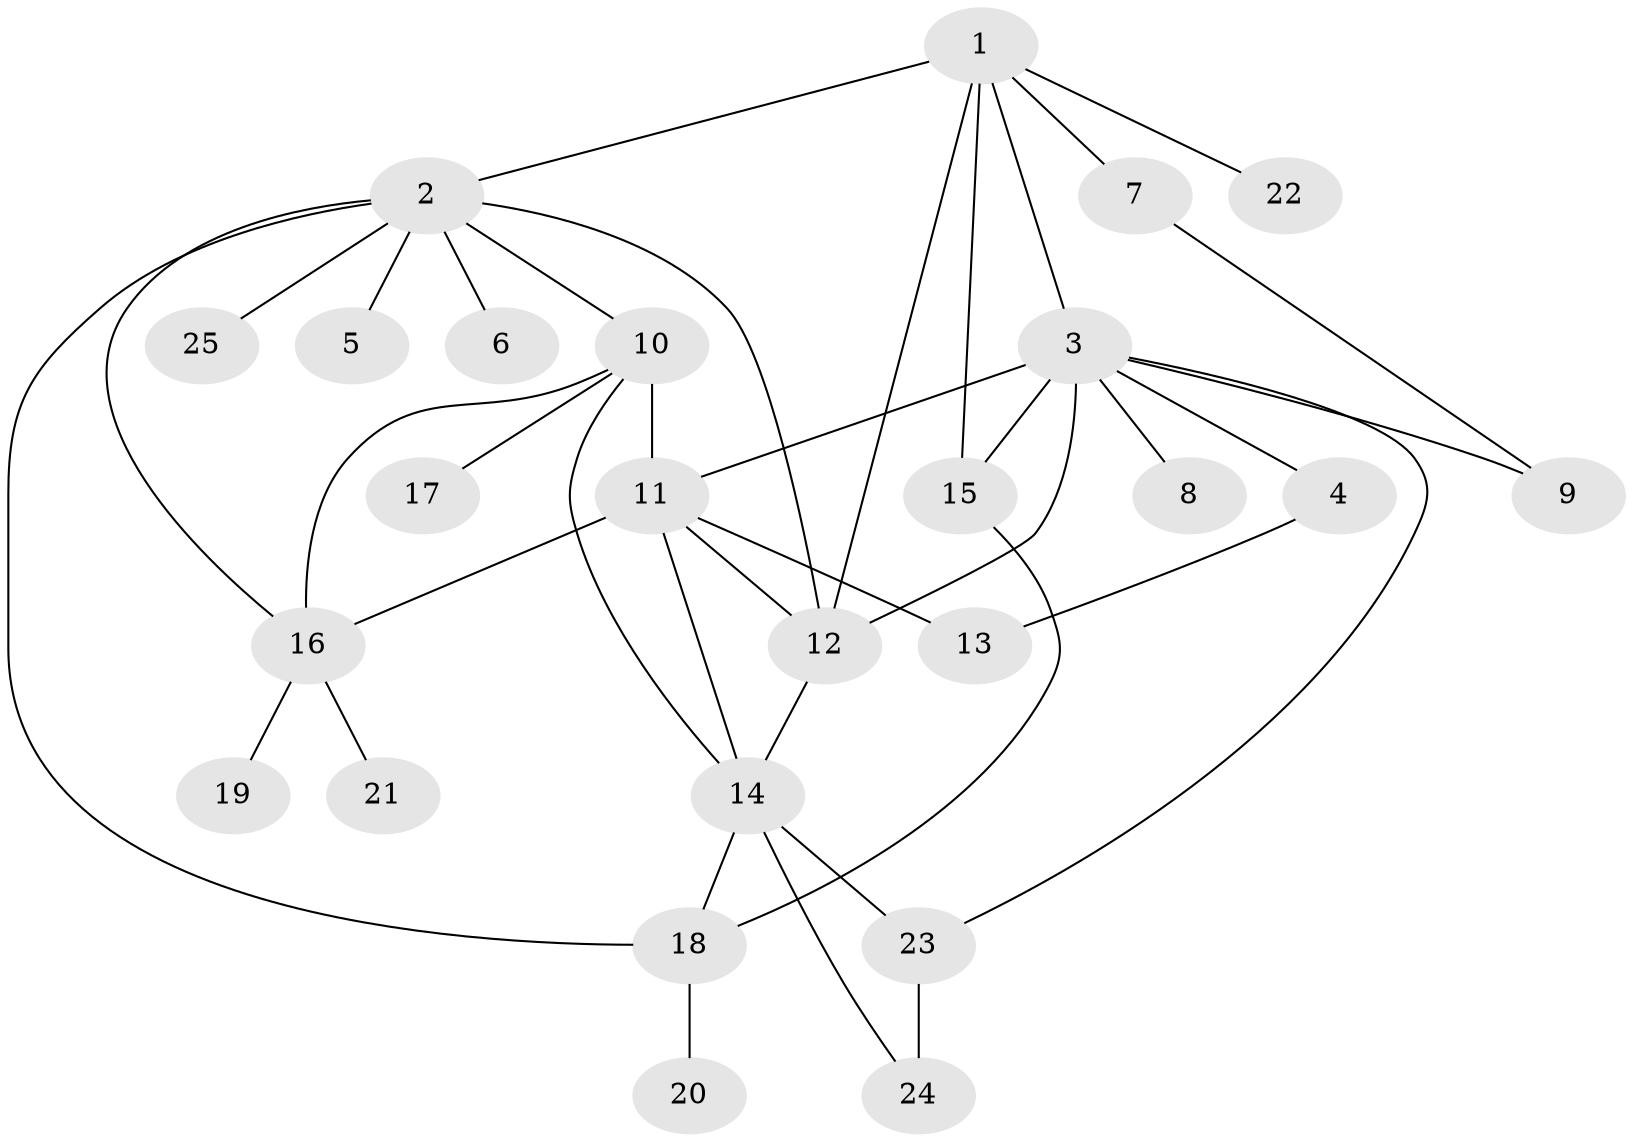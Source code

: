 // original degree distribution, {3: 0.08, 9: 0.04, 4: 0.1, 1: 0.44, 2: 0.2, 6: 0.04, 8: 0.02, 7: 0.04, 5: 0.04}
// Generated by graph-tools (version 1.1) at 2025/35/03/09/25 02:35:23]
// undirected, 25 vertices, 39 edges
graph export_dot {
graph [start="1"]
  node [color=gray90,style=filled];
  1;
  2;
  3;
  4;
  5;
  6;
  7;
  8;
  9;
  10;
  11;
  12;
  13;
  14;
  15;
  16;
  17;
  18;
  19;
  20;
  21;
  22;
  23;
  24;
  25;
  1 -- 2 [weight=1.0];
  1 -- 3 [weight=1.0];
  1 -- 7 [weight=2.0];
  1 -- 12 [weight=2.0];
  1 -- 15 [weight=1.0];
  1 -- 22 [weight=1.0];
  2 -- 5 [weight=1.0];
  2 -- 6 [weight=1.0];
  2 -- 10 [weight=1.0];
  2 -- 12 [weight=1.0];
  2 -- 16 [weight=1.0];
  2 -- 18 [weight=1.0];
  2 -- 25 [weight=1.0];
  3 -- 4 [weight=1.0];
  3 -- 8 [weight=1.0];
  3 -- 9 [weight=1.0];
  3 -- 11 [weight=2.0];
  3 -- 12 [weight=2.0];
  3 -- 15 [weight=1.0];
  3 -- 23 [weight=1.0];
  4 -- 13 [weight=2.0];
  7 -- 9 [weight=1.0];
  10 -- 11 [weight=1.0];
  10 -- 14 [weight=1.0];
  10 -- 16 [weight=1.0];
  10 -- 17 [weight=1.0];
  11 -- 12 [weight=1.0];
  11 -- 13 [weight=1.0];
  11 -- 14 [weight=1.0];
  11 -- 16 [weight=1.0];
  12 -- 14 [weight=1.0];
  14 -- 18 [weight=1.0];
  14 -- 23 [weight=1.0];
  14 -- 24 [weight=1.0];
  15 -- 18 [weight=1.0];
  16 -- 19 [weight=1.0];
  16 -- 21 [weight=1.0];
  18 -- 20 [weight=1.0];
  23 -- 24 [weight=2.0];
}

